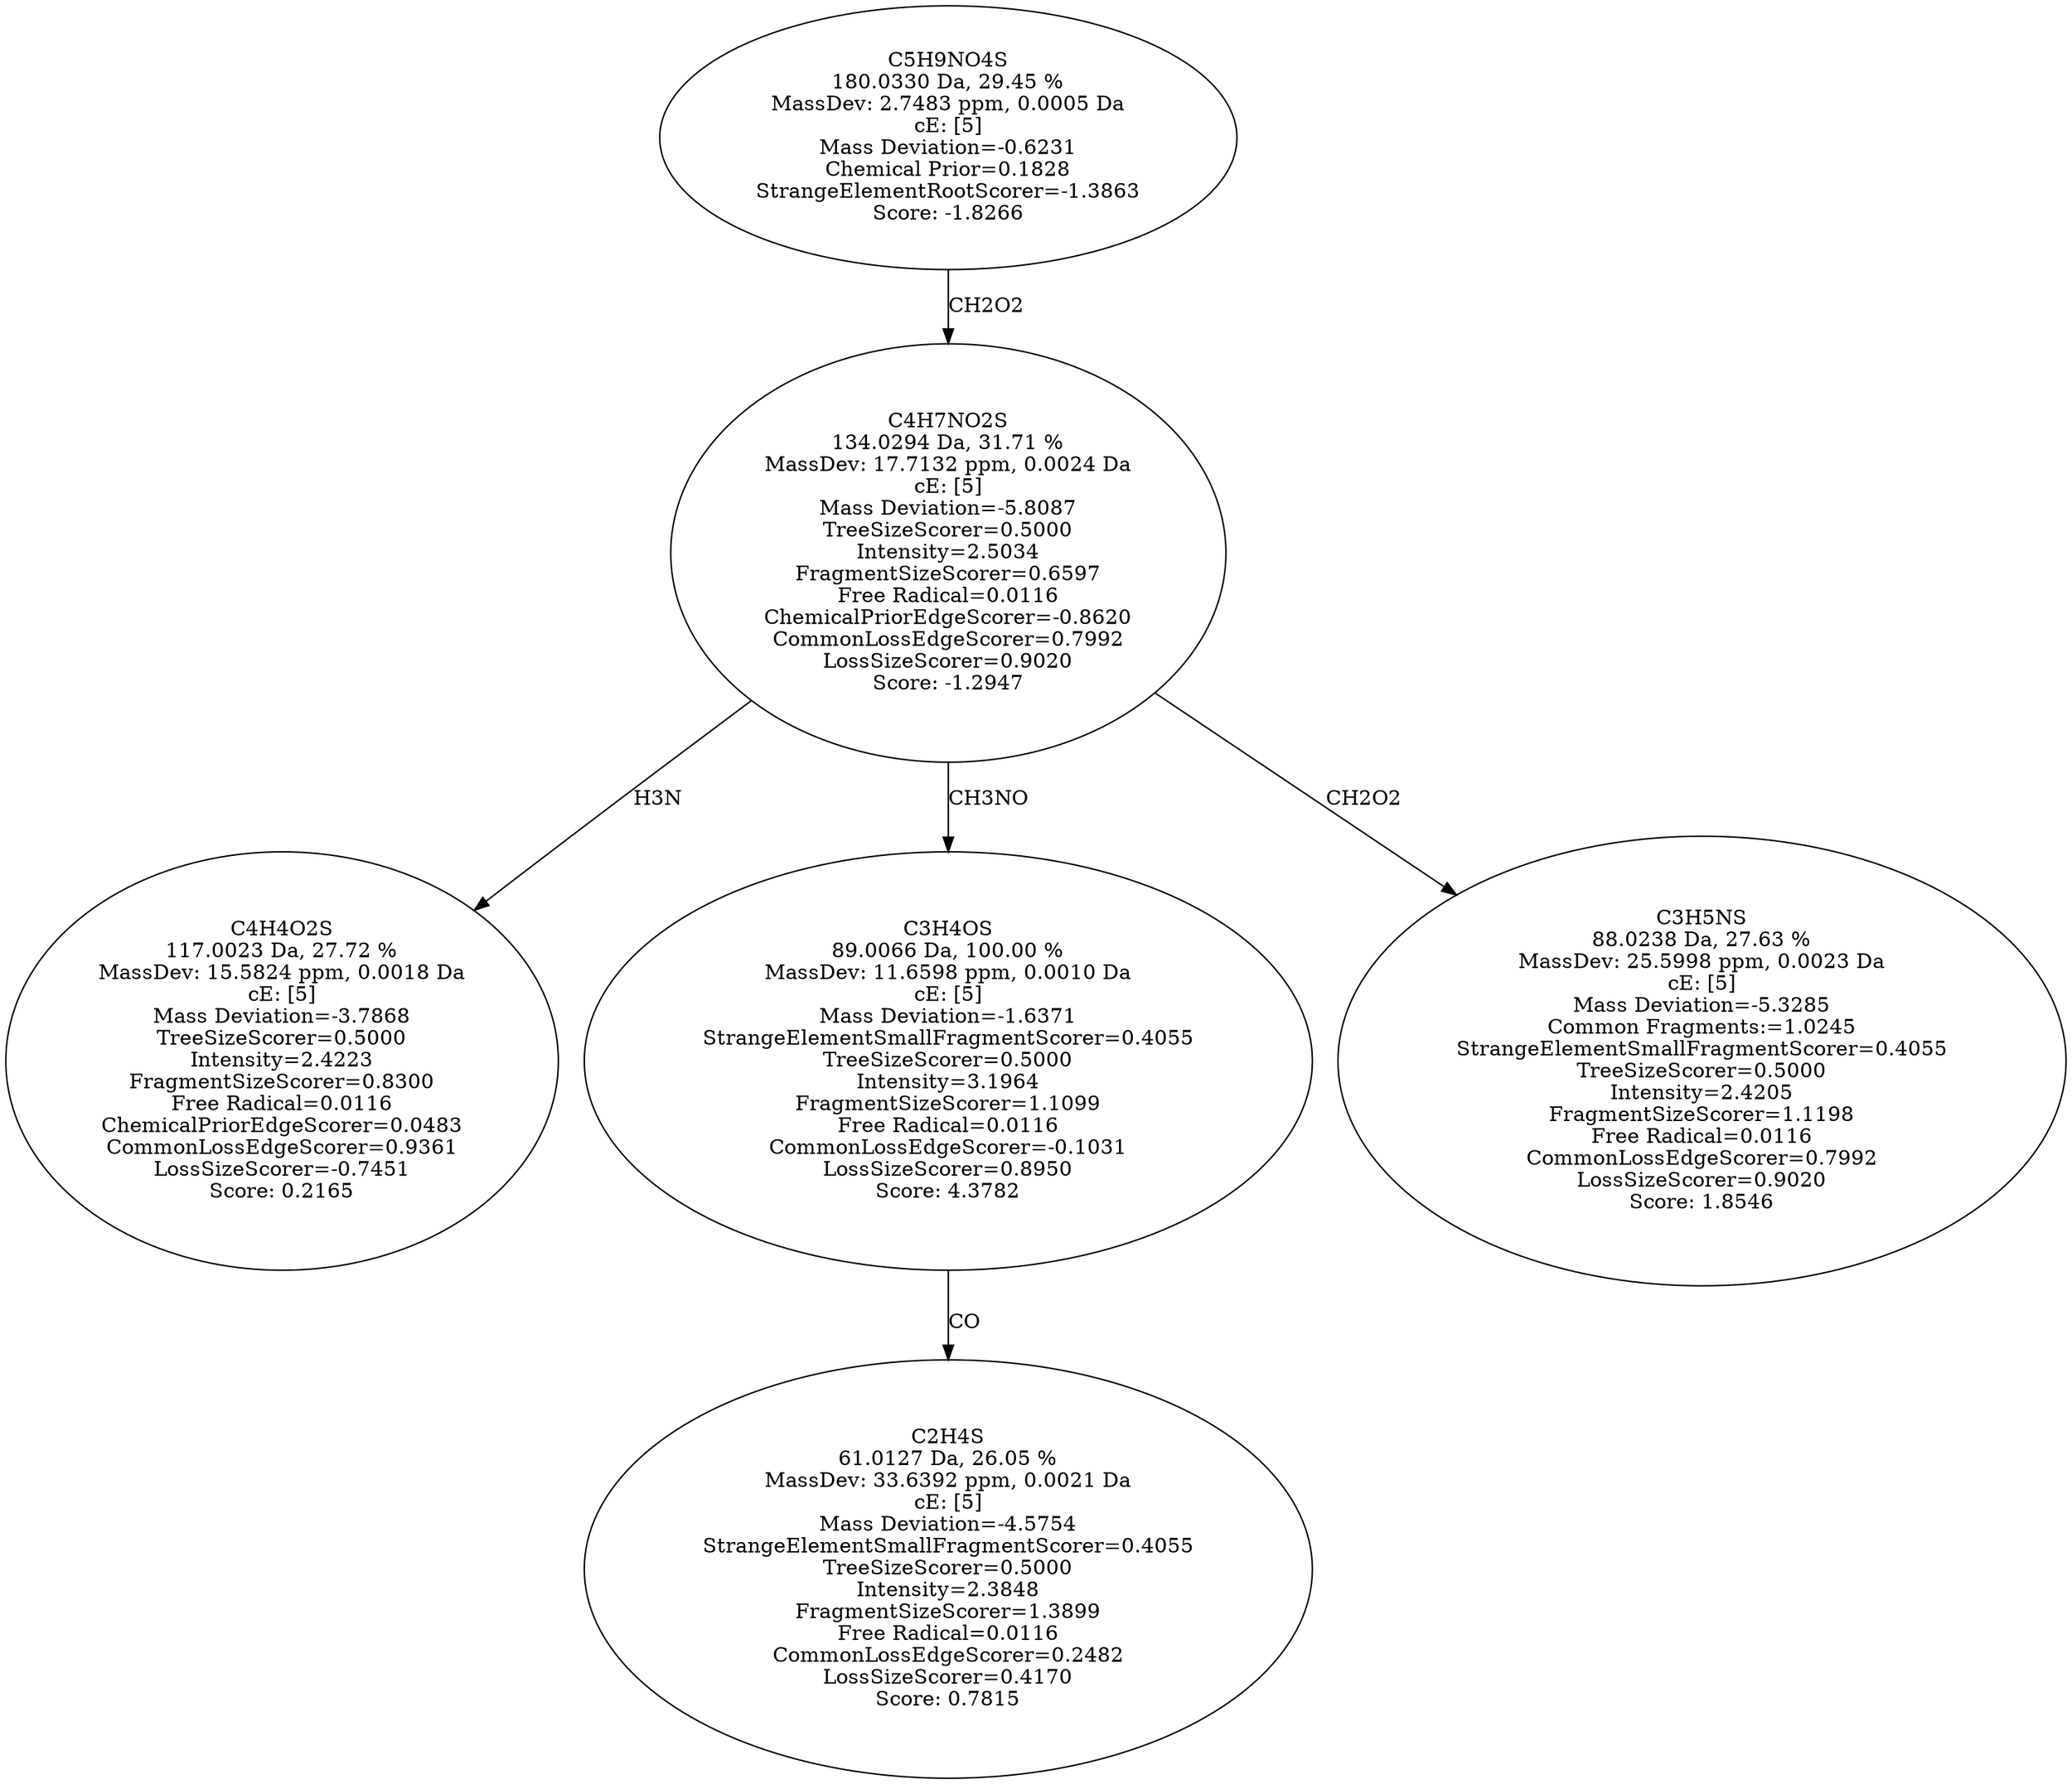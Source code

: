 strict digraph {
v1 [label="C4H4O2S\n117.0023 Da, 27.72 %\nMassDev: 15.5824 ppm, 0.0018 Da\ncE: [5]\nMass Deviation=-3.7868\nTreeSizeScorer=0.5000\nIntensity=2.4223\nFragmentSizeScorer=0.8300\nFree Radical=0.0116\nChemicalPriorEdgeScorer=0.0483\nCommonLossEdgeScorer=0.9361\nLossSizeScorer=-0.7451\nScore: 0.2165"];
v2 [label="C2H4S\n61.0127 Da, 26.05 %\nMassDev: 33.6392 ppm, 0.0021 Da\ncE: [5]\nMass Deviation=-4.5754\nStrangeElementSmallFragmentScorer=0.4055\nTreeSizeScorer=0.5000\nIntensity=2.3848\nFragmentSizeScorer=1.3899\nFree Radical=0.0116\nCommonLossEdgeScorer=0.2482\nLossSizeScorer=0.4170\nScore: 0.7815"];
v3 [label="C3H4OS\n89.0066 Da, 100.00 %\nMassDev: 11.6598 ppm, 0.0010 Da\ncE: [5]\nMass Deviation=-1.6371\nStrangeElementSmallFragmentScorer=0.4055\nTreeSizeScorer=0.5000\nIntensity=3.1964\nFragmentSizeScorer=1.1099\nFree Radical=0.0116\nCommonLossEdgeScorer=-0.1031\nLossSizeScorer=0.8950\nScore: 4.3782"];
v4 [label="C3H5NS\n88.0238 Da, 27.63 %\nMassDev: 25.5998 ppm, 0.0023 Da\ncE: [5]\nMass Deviation=-5.3285\nCommon Fragments:=1.0245\nStrangeElementSmallFragmentScorer=0.4055\nTreeSizeScorer=0.5000\nIntensity=2.4205\nFragmentSizeScorer=1.1198\nFree Radical=0.0116\nCommonLossEdgeScorer=0.7992\nLossSizeScorer=0.9020\nScore: 1.8546"];
v5 [label="C4H7NO2S\n134.0294 Da, 31.71 %\nMassDev: 17.7132 ppm, 0.0024 Da\ncE: [5]\nMass Deviation=-5.8087\nTreeSizeScorer=0.5000\nIntensity=2.5034\nFragmentSizeScorer=0.6597\nFree Radical=0.0116\nChemicalPriorEdgeScorer=-0.8620\nCommonLossEdgeScorer=0.7992\nLossSizeScorer=0.9020\nScore: -1.2947"];
v6 [label="C5H9NO4S\n180.0330 Da, 29.45 %\nMassDev: 2.7483 ppm, 0.0005 Da\ncE: [5]\nMass Deviation=-0.6231\nChemical Prior=0.1828\nStrangeElementRootScorer=-1.3863\nScore: -1.8266"];
v5 -> v1 [label="H3N"];
v3 -> v2 [label="CO"];
v5 -> v3 [label="CH3NO"];
v5 -> v4 [label="CH2O2"];
v6 -> v5 [label="CH2O2"];
}